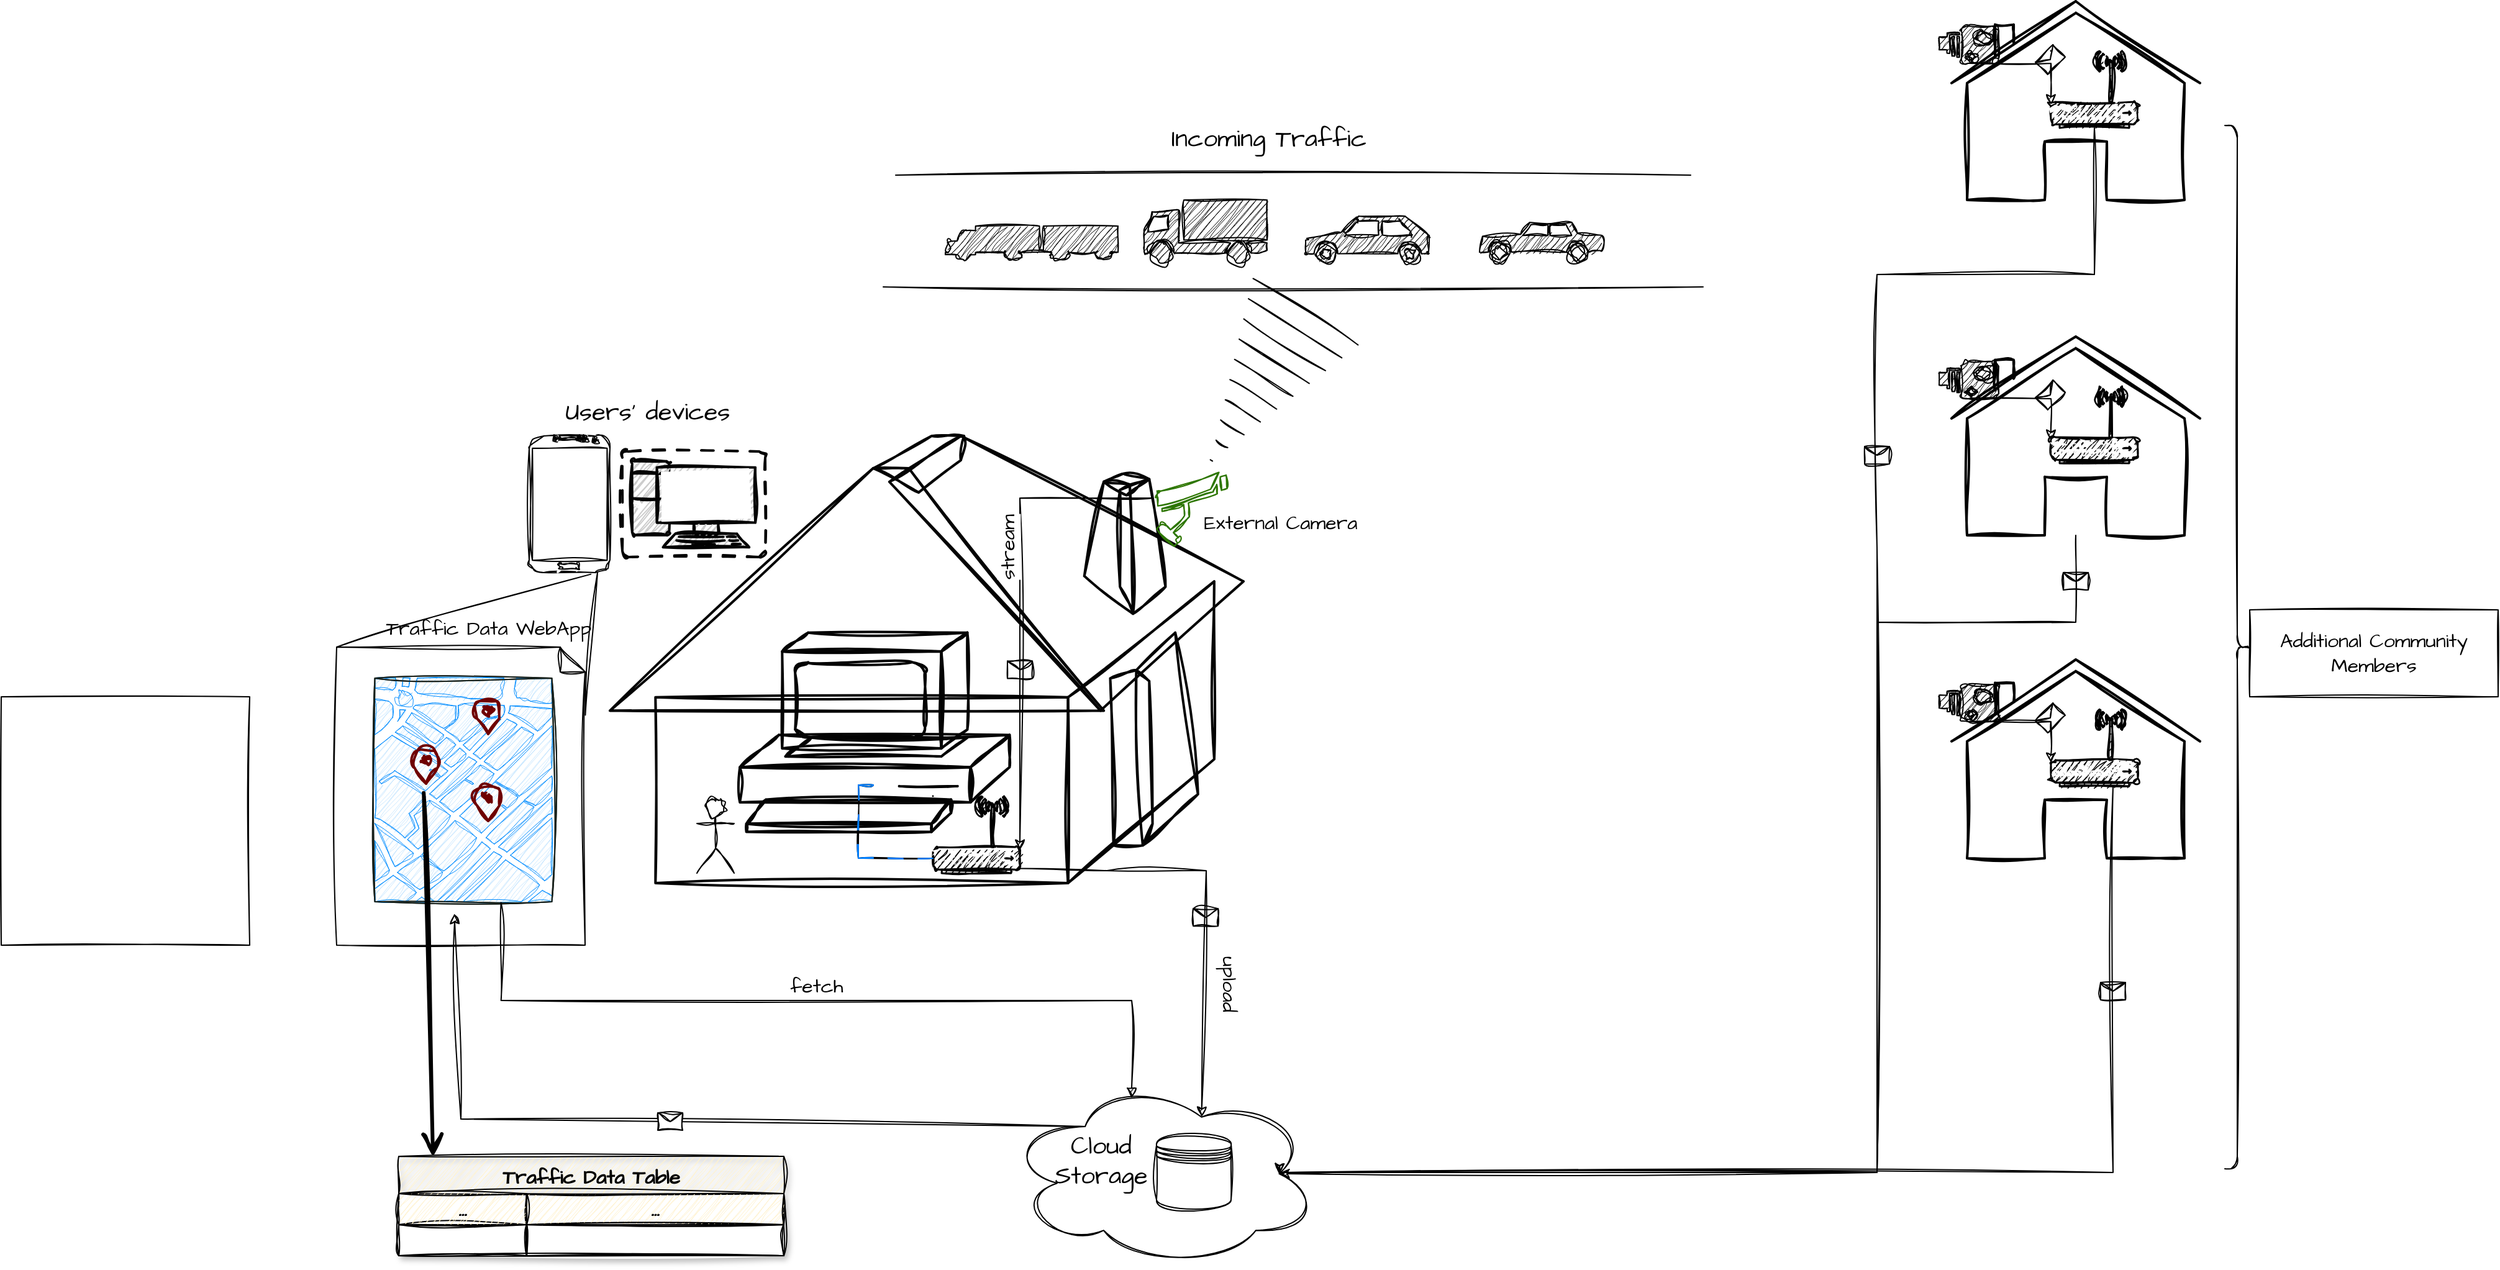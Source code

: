 <mxfile version="20.3.6" type="github">
  <diagram name="Page-1" id="8GGUxriFpIpzjGoA7ucQ">
    <mxGraphModel dx="1988" dy="638" grid="1" gridSize="10" guides="1" tooltips="1" connect="1" arrows="1" fold="1" page="1" pageScale="1" pageWidth="850" pageHeight="1100" math="0" shadow="0">
      <root>
        <mxCell id="0" />
        <mxCell id="1" parent="0" />
        <mxCell id="yWVErNZN91S-6EF0SYBx-26" value="" style="ellipse;shape=cloud;whiteSpace=wrap;html=1;sketch=1;hachureGap=4;jiggle=2;curveFitting=1;strokeColor=#000000;fontFamily=Architects Daughter;fontSource=https%3A%2F%2Ffonts.googleapis.com%2Fcss%3Ffamily%3DArchitects%2BDaughter;fontSize=20;fillColor=none;gradientColor=none;" parent="1" vertex="1">
          <mxGeometry x="540" y="898" width="250" height="152" as="geometry" />
        </mxCell>
        <mxCell id="yWVErNZN91S-6EF0SYBx-10" value="" style="shape=mxgraph.cisco.buildings.telecommuter_house_pc;html=1;pointerEvents=1;dashed=0;fillColor=none;strokeColor=#030303;strokeWidth=2;verticalLabelPosition=bottom;verticalAlign=top;align=center;outlineConnect=0;sketch=1;hachureGap=4;jiggle=2;curveFitting=1;fontFamily=Architects Daughter;fontSource=https%3A%2F%2Ffonts.googleapis.com%2Fcss%3Ffamily%3DArchitects%2BDaughter;fontSize=20;" parent="1" vertex="1">
          <mxGeometry x="220" y="380" width="510" height="360" as="geometry" />
        </mxCell>
        <mxCell id="yWVErNZN91S-6EF0SYBx-8" value="" style="fontColor=#ffffff;verticalAlign=top;verticalLabelPosition=bottom;labelPosition=center;align=center;html=1;outlineConnect=0;fillColor=none;strokeColor=#2D7600;gradientDirection=north;strokeWidth=2;shape=mxgraph.networks.security_camera;sketch=1;hachureGap=4;jiggle=2;curveFitting=1;fontFamily=Architects Daughter;fontSource=https%3A%2F%2Ffonts.googleapis.com%2Fcss%3Ffamily%3DArchitects%2BDaughter;fontSize=20;rotation=-45;" parent="1" vertex="1">
          <mxGeometry x="650" y="410" width="70" height="40" as="geometry" />
        </mxCell>
        <mxCell id="yWVErNZN91S-6EF0SYBx-19" value="" style="shape=umlActor;verticalLabelPosition=bottom;verticalAlign=top;html=1;outlineConnect=0;sketch=1;hachureGap=4;jiggle=2;curveFitting=1;strokeColor=#000000;fontFamily=Architects Daughter;fontSource=https%3A%2F%2Ffonts.googleapis.com%2Fcss%3Ffamily%3DArchitects%2BDaughter;fontSize=20;fillColor=none;" parent="1" vertex="1">
          <mxGeometry x="290" y="672" width="30" height="60" as="geometry" />
        </mxCell>
        <mxCell id="yWVErNZN91S-6EF0SYBx-25" value="" style="shape=datastore;whiteSpace=wrap;html=1;sketch=1;hachureGap=4;jiggle=2;curveFitting=1;strokeColor=#000000;fontFamily=Architects Daughter;fontSource=https%3A%2F%2Ffonts.googleapis.com%2Fcss%3Ffamily%3DArchitects%2BDaughter;fontSize=20;fillColor=none;gradientColor=none;" parent="1" vertex="1">
          <mxGeometry x="660" y="943" width="60" height="60" as="geometry" />
        </mxCell>
        <mxCell id="yWVErNZN91S-6EF0SYBx-31" value="" style="endArrow=classic;html=1;rounded=0;sketch=1;hachureGap=4;jiggle=2;curveFitting=1;fontFamily=Architects Daughter;fontSource=https%3A%2F%2Ffonts.googleapis.com%2Fcss%3Ffamily%3DArchitects%2BDaughter;fontSize=16;entryX=0.625;entryY=0.2;entryDx=0;entryDy=0;entryPerimeter=0;exitX=0.98;exitY=0.94;exitDx=0;exitDy=0;exitPerimeter=0;" parent="1" source="yWVErNZN91S-6EF0SYBx-77" target="yWVErNZN91S-6EF0SYBx-26" edge="1">
          <mxGeometry relative="1" as="geometry">
            <mxPoint x="780.201" y="760.0" as="sourcePoint" />
            <mxPoint x="530" y="788" as="targetPoint" />
            <Array as="points">
              <mxPoint x="620" y="730" />
              <mxPoint x="700" y="730" />
            </Array>
          </mxGeometry>
        </mxCell>
        <mxCell id="yWVErNZN91S-6EF0SYBx-32" value="" style="shape=message;html=1;outlineConnect=0;sketch=1;hachureGap=4;jiggle=2;curveFitting=1;strokeColor=#000000;fontFamily=Architects Daughter;fontSource=https%3A%2F%2Ffonts.googleapis.com%2Fcss%3Ffamily%3DArchitects%2BDaughter;fontSize=20;fillColor=none;gradientColor=none;" parent="yWVErNZN91S-6EF0SYBx-31" vertex="1">
          <mxGeometry width="20" height="14" relative="1" as="geometry">
            <mxPoint x="-10" y="7" as="offset" />
          </mxGeometry>
        </mxCell>
        <mxCell id="yWVErNZN91S-6EF0SYBx-139" value="upload" style="edgeLabel;html=1;align=center;verticalAlign=middle;resizable=0;points=[];fontSize=16;fontFamily=Architects Daughter;rotation=90;" parent="yWVErNZN91S-6EF0SYBx-31" vertex="1" connectable="0">
          <mxGeometry x="0.345" y="-2" relative="1" as="geometry">
            <mxPoint x="22" y="7" as="offset" />
          </mxGeometry>
        </mxCell>
        <mxCell id="yWVErNZN91S-6EF0SYBx-36" value="" style="shape=mxgraph.arrows2.wedgeArrowDashed2;html=1;bendable=0;startWidth=50;stepSize=15;rounded=0;sketch=1;hachureGap=4;jiggle=2;curveFitting=1;fontFamily=Architects Daughter;fontSource=https%3A%2F%2Ffonts.googleapis.com%2Fcss%3Ffamily%3DArchitects%2BDaughter;fontSize=16;" parent="1" target="yWVErNZN91S-6EF0SYBx-8" edge="1">
          <mxGeometry width="100" height="100" relative="1" as="geometry">
            <mxPoint x="780" y="280" as="sourcePoint" />
            <mxPoint x="580" y="410" as="targetPoint" />
          </mxGeometry>
        </mxCell>
        <mxCell id="yWVErNZN91S-6EF0SYBx-37" value="" style="verticalLabelPosition=bottom;verticalAlign=top;html=1;shadow=0;dashed=0;strokeWidth=1;shape=mxgraph.android.phone2;strokeColor=#030303;sketch=1;hachureGap=4;jiggle=2;curveFitting=1;fontFamily=Architects Daughter;fontSource=https%3A%2F%2Ffonts.googleapis.com%2Fcss%3Ffamily%3DArchitects%2BDaughter;fontSize=20;fillColor=none;gradientColor=none;" parent="1" vertex="1">
          <mxGeometry x="155" y="380" width="65" height="110" as="geometry" />
        </mxCell>
        <mxCell id="yWVErNZN91S-6EF0SYBx-43" value="" style="verticalLabelPosition=bottom;verticalAlign=top;html=1;shadow=0;dashed=0;strokeWidth=1;shape=mxgraph.ios.iBgMap;strokeColor=#18211b;strokeColor2=#008cff;fillColor2=#96D1FF;sketch=1;hachureGap=4;jiggle=2;curveFitting=1;fontFamily=Architects Daughter;fontSource=https%3A%2F%2Ffonts.googleapis.com%2Fcss%3Ffamily%3DArchitects%2BDaughter;fontSize=20;fillColor=default;gradientColor=none;" parent="1" vertex="1">
          <mxGeometry x="30.75" y="575" width="142.5" height="180" as="geometry" />
        </mxCell>
        <mxCell id="yWVErNZN91S-6EF0SYBx-44" value="" style="endArrow=classic;html=1;rounded=0;sketch=1;hachureGap=4;jiggle=2;curveFitting=1;fontFamily=Architects Daughter;fontSource=https%3A%2F%2Ffonts.googleapis.com%2Fcss%3Ffamily%3DArchitects%2BDaughter;fontSize=16;exitX=0.25;exitY=0.25;exitDx=0;exitDy=0;exitPerimeter=0;entryX=0.474;entryY=0.894;entryDx=0;entryDy=0;entryPerimeter=0;" parent="1" source="yWVErNZN91S-6EF0SYBx-26" target="yWVErNZN91S-6EF0SYBx-130" edge="1">
          <mxGeometry relative="1" as="geometry">
            <mxPoint x="250" y="808" as="sourcePoint" />
            <mxPoint x="180" y="880" as="targetPoint" />
            <Array as="points">
              <mxPoint x="100" y="930" />
            </Array>
          </mxGeometry>
        </mxCell>
        <mxCell id="yWVErNZN91S-6EF0SYBx-45" value="" style="shape=message;html=1;outlineConnect=0;sketch=1;hachureGap=4;jiggle=2;curveFitting=1;strokeColor=#030303;fontFamily=Architects Daughter;fontSource=https%3A%2F%2Ffonts.googleapis.com%2Fcss%3Ffamily%3DArchitects%2BDaughter;fontSize=20;fillColor=default;gradientColor=none;" parent="yWVErNZN91S-6EF0SYBx-44" vertex="1">
          <mxGeometry width="20" height="14" relative="1" as="geometry">
            <mxPoint x="-10" y="-7" as="offset" />
          </mxGeometry>
        </mxCell>
        <mxCell id="yWVErNZN91S-6EF0SYBx-48" value="" style="html=1;verticalLabelPosition=bottom;align=center;labelBackgroundColor=#ffffff;verticalAlign=top;strokeWidth=2;strokeColor=#6F0000;shadow=0;dashed=0;shape=mxgraph.ios7.icons.location;sketch=1;hachureGap=4;jiggle=2;curveFitting=1;fontFamily=Architects Daughter;fontSource=https%3A%2F%2Ffonts.googleapis.com%2Fcss%3Ffamily%3DArchitects%2BDaughter;fontSize=20;fillColor=none;fontColor=#ffffff;" parent="1" vertex="1">
          <mxGeometry x="110" y="590" width="24" height="30" as="geometry" />
        </mxCell>
        <mxCell id="yWVErNZN91S-6EF0SYBx-49" value="" style="html=1;verticalLabelPosition=bottom;align=center;labelBackgroundColor=#ffffff;verticalAlign=top;strokeWidth=2;strokeColor=#6F0000;shadow=0;dashed=0;shape=mxgraph.ios7.icons.location;sketch=1;hachureGap=4;jiggle=2;curveFitting=1;fontFamily=Architects Daughter;fontSource=https%3A%2F%2Ffonts.googleapis.com%2Fcss%3Ffamily%3DArchitects%2BDaughter;fontSize=20;fillColor=none;fontColor=#ffffff;" parent="1" vertex="1">
          <mxGeometry x="60" y="630" width="24" height="30" as="geometry" />
        </mxCell>
        <mxCell id="yWVErNZN91S-6EF0SYBx-50" value="" style="html=1;verticalLabelPosition=bottom;align=center;labelBackgroundColor=#ffffff;verticalAlign=top;strokeWidth=2;strokeColor=#6F0000;shadow=0;dashed=0;shape=mxgraph.ios7.icons.location;sketch=1;hachureGap=4;jiggle=2;curveFitting=1;fontFamily=Architects Daughter;fontSource=https%3A%2F%2Ffonts.googleapis.com%2Fcss%3Ffamily%3DArchitects%2BDaughter;fontSize=20;fillColor=none;fontColor=#ffffff;" parent="1" vertex="1">
          <mxGeometry x="110" y="660" width="24" height="30" as="geometry" />
        </mxCell>
        <mxCell id="yWVErNZN91S-6EF0SYBx-51" value="fetch" style="html=1;verticalAlign=bottom;endArrow=block;edgeStyle=elbowEdgeStyle;elbow=vertical;curved=0;rounded=0;sketch=1;hachureGap=4;jiggle=2;curveFitting=1;fontFamily=Architects Daughter;fontSource=https%3A%2F%2Ffonts.googleapis.com%2Fcss%3Ffamily%3DArchitects%2BDaughter;fontSize=16;entryX=0.4;entryY=0.1;entryDx=0;entryDy=0;entryPerimeter=0;exitX=0.713;exitY=1.004;exitDx=0;exitDy=0;exitPerimeter=0;" parent="1" source="yWVErNZN91S-6EF0SYBx-43" target="yWVErNZN91S-6EF0SYBx-26" edge="1">
          <mxGeometry width="80" relative="1" as="geometry">
            <mxPoint x="140" y="810" as="sourcePoint" />
            <mxPoint x="500" y="888" as="targetPoint" />
          </mxGeometry>
        </mxCell>
        <mxCell id="yWVErNZN91S-6EF0SYBx-52" value="" style="edgeStyle=none;html=1;endArrow=open;endSize=12;strokeWidth=3;verticalAlign=bottom;rounded=0;sketch=1;hachureGap=4;jiggle=2;curveFitting=1;fontFamily=Architects Daughter;fontSource=https%3A%2F%2Ffonts.googleapis.com%2Fcss%3Ffamily%3DArchitects%2BDaughter;fontSize=16;entryX=0.089;entryY=0.007;entryDx=0;entryDy=0;entryPerimeter=0;exitX=0.276;exitY=0.513;exitDx=0;exitDy=0;exitPerimeter=0;" parent="1" source="yWVErNZN91S-6EF0SYBx-43" target="yWVErNZN91S-6EF0SYBx-69" edge="1">
          <mxGeometry width="160" relative="1" as="geometry">
            <mxPoint x="80" y="634.58" as="sourcePoint" />
            <mxPoint x="-70" y="634.58" as="targetPoint" />
          </mxGeometry>
        </mxCell>
        <mxCell id="yWVErNZN91S-6EF0SYBx-69" value="Traffic Data Table" style="shape=table;startSize=30;container=1;collapsible=0;childLayout=tableLayout;fillColor=#fff2cc;strokeColor=#000000;fontStyle=1;shadow=1;swimlaneFillColor=#FFFFFF;fontColor=#000000;sketch=1;hachureGap=4;jiggle=2;curveFitting=1;fontFamily=Architects Daughter;fontSource=https%3A%2F%2Ffonts.googleapis.com%2Fcss%3Ffamily%3DArchitects%2BDaughter;fontSize=16;" parent="1" vertex="1">
          <mxGeometry x="50" y="960" width="310" height="80" as="geometry" />
        </mxCell>
        <mxCell id="yWVErNZN91S-6EF0SYBx-70" value="" style="shape=tableRow;horizontal=0;startSize=0;swimlaneHead=0;swimlaneBody=0;strokeColor=#000000;top=0;left=0;bottom=0;right=0;collapsible=0;dropTarget=0;fillColor=inherit;points=[[0,0.5],[1,0.5]];portConstraint=eastwest;fontSize=16;fontColor=#000000;sketch=1;hachureGap=4;jiggle=2;curveFitting=1;fontFamily=Architects Daughter;fontSource=https%3A%2F%2Ffonts.googleapis.com%2Fcss%3Ffamily%3DArchitects%2BDaughter;" parent="yWVErNZN91S-6EF0SYBx-69" vertex="1">
          <mxGeometry y="30" width="310" height="25" as="geometry" />
        </mxCell>
        <mxCell id="yWVErNZN91S-6EF0SYBx-71" value="..." style="html=1;whiteSpace=wrap;connectable=0;strokeColor=#000000;overflow=hidden;fillColor=none;pointerEvents=1;fontColor=#000000;fontStyle=1;sketch=1;hachureGap=4;jiggle=2;curveFitting=1;fontFamily=Architects Daughter;fontSource=https%3A%2F%2Ffonts.googleapis.com%2Fcss%3Ffamily%3DArchitects%2BDaughter;fontSize=16;" parent="yWVErNZN91S-6EF0SYBx-70" vertex="1">
          <mxGeometry width="103" height="25" as="geometry">
            <mxRectangle width="103" height="25" as="alternateBounds" />
          </mxGeometry>
        </mxCell>
        <mxCell id="yWVErNZN91S-6EF0SYBx-72" value="..." style="html=1;whiteSpace=wrap;connectable=0;strokeColor=#000000;overflow=hidden;fillColor=none;pointerEvents=1;fontColor=#000000;fontStyle=1;sketch=1;hachureGap=4;jiggle=2;curveFitting=1;fontFamily=Architects Daughter;fontSource=https%3A%2F%2Ffonts.googleapis.com%2Fcss%3Ffamily%3DArchitects%2BDaughter;fontSize=16;" parent="yWVErNZN91S-6EF0SYBx-70" vertex="1">
          <mxGeometry x="103" width="207" height="25" as="geometry">
            <mxRectangle width="207" height="25" as="alternateBounds" />
          </mxGeometry>
        </mxCell>
        <mxCell id="yWVErNZN91S-6EF0SYBx-73" value="" style="shape=tableRow;horizontal=0;startSize=0;swimlaneHead=0;swimlaneBody=0;strokeColor=#000000;top=0;left=0;bottom=0;right=0;collapsible=0;dropTarget=0;fillColor=none;points=[[0,0.5],[1,0.5]];portConstraint=eastwest;fontSize=16;fontColor=#000000;sketch=1;hachureGap=4;jiggle=2;curveFitting=1;fontFamily=Architects Daughter;fontSource=https%3A%2F%2Ffonts.googleapis.com%2Fcss%3Ffamily%3DArchitects%2BDaughter;" parent="yWVErNZN91S-6EF0SYBx-69" vertex="1">
          <mxGeometry y="55" width="310" height="25" as="geometry" />
        </mxCell>
        <mxCell id="yWVErNZN91S-6EF0SYBx-74" value="" style="html=1;whiteSpace=wrap;connectable=0;strokeColor=#000000;overflow=hidden;fillColor=none;pointerEvents=1;fontColor=#000000;fontStyle=1;sketch=1;hachureGap=4;jiggle=2;curveFitting=1;fontFamily=Architects Daughter;fontSource=https%3A%2F%2Ffonts.googleapis.com%2Fcss%3Ffamily%3DArchitects%2BDaughter;fontSize=16;" parent="yWVErNZN91S-6EF0SYBx-73" vertex="1">
          <mxGeometry width="103" height="25" as="geometry">
            <mxRectangle width="103" height="25" as="alternateBounds" />
          </mxGeometry>
        </mxCell>
        <mxCell id="yWVErNZN91S-6EF0SYBx-75" value="" style="html=1;whiteSpace=wrap;connectable=0;strokeColor=#000000;overflow=hidden;fillColor=none;pointerEvents=1;fontColor=#000000;fontStyle=1;sketch=1;hachureGap=4;jiggle=2;curveFitting=1;fontFamily=Architects Daughter;fontSource=https%3A%2F%2Ffonts.googleapis.com%2Fcss%3Ffamily%3DArchitects%2BDaughter;fontSize=16;" parent="yWVErNZN91S-6EF0SYBx-73" vertex="1">
          <mxGeometry x="103" width="207" height="25" as="geometry">
            <mxRectangle width="207" height="25" as="alternateBounds" />
          </mxGeometry>
        </mxCell>
        <mxCell id="yWVErNZN91S-6EF0SYBx-77" value="" style="fontColor=#0066CC;verticalAlign=top;verticalLabelPosition=bottom;labelPosition=center;align=center;html=1;outlineConnect=0;fillColor=#000000;strokeColor=#000000;gradientColor=none;gradientDirection=north;strokeWidth=2;shape=mxgraph.networks.wireless_hub;sketch=1;hachureGap=4;jiggle=2;curveFitting=1;fontFamily=Architects Daughter;fontSource=https%3A%2F%2Ffonts.googleapis.com%2Fcss%3Ffamily%3DArchitects%2BDaughter;fontSize=16;" parent="1" vertex="1">
          <mxGeometry x="480" y="670" width="70" height="62" as="geometry" />
        </mxCell>
        <mxCell id="yWVErNZN91S-6EF0SYBx-85" value="" style="endArrow=none;html=1;rounded=0;sketch=1;hachureGap=4;jiggle=2;curveFitting=1;fontFamily=Architects Daughter;fontSource=https%3A%2F%2Ffonts.googleapis.com%2Fcss%3Ffamily%3DArchitects%2BDaughter;fontSize=16;" parent="1" edge="1">
          <mxGeometry width="50" height="50" relative="1" as="geometry">
            <mxPoint x="450" y="170" as="sourcePoint" />
            <mxPoint x="1090" y="170" as="targetPoint" />
          </mxGeometry>
        </mxCell>
        <mxCell id="yWVErNZN91S-6EF0SYBx-86" value="" style="endArrow=none;html=1;rounded=0;sketch=1;hachureGap=4;jiggle=2;curveFitting=1;fontFamily=Architects Daughter;fontSource=https%3A%2F%2Ffonts.googleapis.com%2Fcss%3Ffamily%3DArchitects%2BDaughter;fontSize=16;" parent="1" edge="1">
          <mxGeometry width="50" height="50" relative="1" as="geometry">
            <mxPoint x="440" y="260" as="sourcePoint" />
            <mxPoint x="1100" y="260" as="targetPoint" />
          </mxGeometry>
        </mxCell>
        <mxCell id="yWVErNZN91S-6EF0SYBx-110" value="" style="endArrow=classic;html=1;rounded=0;sketch=1;hachureGap=4;jiggle=2;curveFitting=1;fontFamily=Architects Daughter;fontSource=https%3A%2F%2Ffonts.googleapis.com%2Fcss%3Ffamily%3DArchitects%2BDaughter;fontSize=16;entryX=1;entryY=0.7;entryDx=0;entryDy=0;entryPerimeter=0;" parent="1" source="yWVErNZN91S-6EF0SYBx-8" target="yWVErNZN91S-6EF0SYBx-77" edge="1">
          <mxGeometry relative="1" as="geometry">
            <mxPoint x="470" y="530" as="sourcePoint" />
            <mxPoint x="570" y="530" as="targetPoint" />
            <Array as="points">
              <mxPoint x="550" y="430" />
            </Array>
          </mxGeometry>
        </mxCell>
        <mxCell id="yWVErNZN91S-6EF0SYBx-111" value="" style="shape=message;html=1;outlineConnect=0;sketch=1;hachureGap=4;jiggle=2;curveFitting=1;strokeColor=#000000;fontFamily=Architects Daughter;fontSource=https%3A%2F%2Ffonts.googleapis.com%2Fcss%3Ffamily%3DArchitects%2BDaughter;fontSize=16;fillColor=none;gradientColor=none;" parent="yWVErNZN91S-6EF0SYBx-110" vertex="1">
          <mxGeometry width="20" height="14" relative="1" as="geometry">
            <mxPoint x="-10" y="43" as="offset" />
          </mxGeometry>
        </mxCell>
        <mxCell id="yWVErNZN91S-6EF0SYBx-136" value="stream" style="edgeLabel;html=1;align=center;verticalAlign=middle;resizable=0;points=[];fontSize=16;fontFamily=Architects Daughter;rotation=-90;" parent="yWVErNZN91S-6EF0SYBx-110" vertex="1" connectable="0">
          <mxGeometry x="-0.294" y="4" relative="1" as="geometry">
            <mxPoint x="-14" y="9" as="offset" />
          </mxGeometry>
        </mxCell>
        <mxCell id="yWVErNZN91S-6EF0SYBx-112" value="" style="shape=mxgraph.signs.transportation.car_2;html=1;pointerEvents=1;fillColor=#000000;strokeColor=default;verticalLabelPosition=bottom;verticalAlign=top;align=center;sketch=1;hachureGap=4;jiggle=2;curveFitting=1;fontFamily=Architects Daughter;fontSource=https%3A%2F%2Ffonts.googleapis.com%2Fcss%3Ffamily%3DArchitects%2BDaughter;fontSize=16;rotation=0;" parent="1" vertex="1">
          <mxGeometry x="920" y="208" width="100" height="33" as="geometry" />
        </mxCell>
        <mxCell id="yWVErNZN91S-6EF0SYBx-114" value="" style="shape=mxgraph.signs.transportation.car_3;html=1;pointerEvents=1;fillColor=#000000;strokeColor=default;verticalLabelPosition=bottom;verticalAlign=top;align=center;sketch=1;hachureGap=4;jiggle=2;curveFitting=1;fontFamily=Architects Daughter;fontSource=https%3A%2F%2Ffonts.googleapis.com%2Fcss%3Ffamily%3DArchitects%2BDaughter;fontSize=16;gradientColor=none;rotation=0;" parent="1" vertex="1">
          <mxGeometry x="780" y="203" width="99" height="38" as="geometry" />
        </mxCell>
        <mxCell id="yWVErNZN91S-6EF0SYBx-116" value="" style="shape=mxgraph.signs.transportation.truck_1;html=1;pointerEvents=1;fillColor=#000000;strokeColor=default;verticalLabelPosition=bottom;verticalAlign=top;align=center;sketch=1;hachureGap=4;jiggle=2;curveFitting=1;fontFamily=Architects Daughter;fontSource=https%3A%2F%2Ffonts.googleapis.com%2Fcss%3Ffamily%3DArchitects%2BDaughter;fontSize=16;rotation=0;" parent="1" vertex="1">
          <mxGeometry x="650" y="190" width="99" height="51" as="geometry" />
        </mxCell>
        <mxCell id="yWVErNZN91S-6EF0SYBx-117" value="" style="shape=mxgraph.signs.transportation.truck_5;html=1;pointerEvents=1;fillColor=#000000;strokeColor=default;verticalLabelPosition=bottom;verticalAlign=top;align=center;sketch=1;hachureGap=4;jiggle=2;curveFitting=1;fontFamily=Architects Daughter;fontSource=https%3A%2F%2Ffonts.googleapis.com%2Fcss%3Ffamily%3DArchitects%2BDaughter;fontSize=16;rotation=0;" parent="1" vertex="1">
          <mxGeometry x="490" y="211" width="139" height="27" as="geometry" />
        </mxCell>
        <mxCell id="yWVErNZN91S-6EF0SYBx-123" value="" style="shape=image;html=1;verticalAlign=top;verticalLabelPosition=bottom;labelBackgroundColor=#ffffff;imageAspect=0;aspect=fixed;image=https://cdn1.iconfinder.com/data/icons/bootstrap-vol-3/16/outlet-128.png;sketch=1;hachureGap=4;jiggle=2;curveFitting=1;strokeColor=#030303;fontFamily=Architects Daughter;fontSource=https%3A%2F%2Ffonts.googleapis.com%2Fcss%3Ffamily%3DArchitects%2BDaughter;fontSize=16;fillColor=#FFFFFF;gradientColor=none;rotation=0;" parent="1" vertex="1">
          <mxGeometry x="432" y="652" width="18" height="18" as="geometry" />
        </mxCell>
        <mxCell id="yWVErNZN91S-6EF0SYBx-124" value="" style="shape=wire;edgeStyle=orthogonalEdgeStyle;orthogonalLoop=1;jettySize=auto;html=1;sourcePerimeterSpacing=0;targetPerimeterSpacing=0;endArrow=none;curved=0;rounded=0;strokeColor=#000000;dashed=1;fillColor=#007FFF;dashPattern=12 12;fixDash=1;startSize=6;endSize=6;sketch=1;hachureGap=4;jiggle=2;curveFitting=1;fontFamily=Architects Daughter;fontSource=https%3A%2F%2Ffonts.googleapis.com%2Fcss%3Ffamily%3DArchitects%2BDaughter;fontSize=16;exitX=0;exitY=0.5;exitDx=0;exitDy=0;" parent="1" source="yWVErNZN91S-6EF0SYBx-123" target="yWVErNZN91S-6EF0SYBx-77" edge="1">
          <mxGeometry width="100" relative="1" as="geometry">
            <mxPoint x="370" y="730" as="sourcePoint" />
            <mxPoint x="470" y="730" as="targetPoint" />
            <Array as="points">
              <mxPoint x="420" y="661" />
              <mxPoint x="420" y="720" />
            </Array>
          </mxGeometry>
        </mxCell>
        <mxCell id="yWVErNZN91S-6EF0SYBx-127" value="" style="fontColor=#0066CC;verticalAlign=top;verticalLabelPosition=bottom;labelPosition=center;align=center;html=1;outlineConnect=0;fillColor=#CCCCCC;strokeColor=#030303;gradientColor=none;gradientDirection=north;strokeWidth=2;shape=mxgraph.networks.virtual_pc;sketch=1;hachureGap=4;jiggle=2;curveFitting=1;fontFamily=Architects Daughter;fontSource=https%3A%2F%2Ffonts.googleapis.com%2Fcss%3Ffamily%3DArchitects%2BDaughter;fontSize=16;" parent="1" vertex="1">
          <mxGeometry x="230" y="392.5" width="115" height="85" as="geometry" />
        </mxCell>
        <mxCell id="yWVErNZN91S-6EF0SYBx-130" value="" style="shape=note;size=20;whiteSpace=wrap;html=1;sketch=1;hachureGap=4;jiggle=2;curveFitting=1;strokeColor=#030303;fontFamily=Architects Daughter;fontSource=https%3A%2F%2Ffonts.googleapis.com%2Fcss%3Ffamily%3DArchitects%2BDaughter;fontSize=16;fillColor=none;gradientColor=none;align=left;" parent="1" vertex="1">
          <mxGeometry y="550" width="200" height="240" as="geometry" />
        </mxCell>
        <mxCell id="yWVErNZN91S-6EF0SYBx-132" value="" style="endArrow=none;html=1;rounded=0;sketch=1;hachureGap=4;jiggle=2;curveFitting=1;strokeColor=#000000;fontFamily=Architects Daughter;fontSource=https%3A%2F%2Ffonts.googleapis.com%2Fcss%3Ffamily%3DArchitects%2BDaughter;fontSize=16;fillColor=#007FFF;exitX=0;exitY=0;exitDx=0;exitDy=0;exitPerimeter=0;entryX=0.763;entryY=1.012;entryDx=0;entryDy=0;entryPerimeter=0;" parent="1" source="yWVErNZN91S-6EF0SYBx-130" target="yWVErNZN91S-6EF0SYBx-37" edge="1">
          <mxGeometry width="50" height="50" relative="1" as="geometry">
            <mxPoint x="70" y="540" as="sourcePoint" />
            <mxPoint x="120" y="490" as="targetPoint" />
          </mxGeometry>
        </mxCell>
        <mxCell id="yWVErNZN91S-6EF0SYBx-133" value="" style="endArrow=none;html=1;rounded=0;sketch=1;hachureGap=4;jiggle=2;curveFitting=1;strokeColor=#000000;fontFamily=Architects Daughter;fontSource=https%3A%2F%2Ffonts.googleapis.com%2Fcss%3Ffamily%3DArchitects%2BDaughter;fontSize=16;fillColor=#007FFF;exitX=1.001;exitY=0.228;exitDx=0;exitDy=0;exitPerimeter=0;" parent="1" source="yWVErNZN91S-6EF0SYBx-130" edge="1">
          <mxGeometry width="50" height="50" relative="1" as="geometry">
            <mxPoint x="40" y="510" as="sourcePoint" />
            <mxPoint x="210" y="490" as="targetPoint" />
          </mxGeometry>
        </mxCell>
        <mxCell id="yWVErNZN91S-6EF0SYBx-134" value="External Camera" style="text;html=1;strokeColor=none;fillColor=none;align=center;verticalAlign=middle;whiteSpace=wrap;rounded=0;fontSize=16;fontFamily=Architects Daughter;" parent="1" vertex="1">
          <mxGeometry x="690" y="440" width="140" height="20" as="geometry" />
        </mxCell>
        <mxCell id="yWVErNZN91S-6EF0SYBx-140" value="Users&#39; devices" style="text;html=1;align=center;verticalAlign=middle;resizable=0;points=[];autosize=1;strokeColor=none;fillColor=none;fontSize=20;fontFamily=Architects Daughter;" parent="1" vertex="1">
          <mxGeometry x="170" y="340" width="160" height="40" as="geometry" />
        </mxCell>
        <mxCell id="yWVErNZN91S-6EF0SYBx-141" value="Incoming Traffic" style="text;html=1;align=center;verticalAlign=middle;resizable=0;points=[];autosize=1;strokeColor=none;fillColor=none;fontSize=20;fontFamily=Architects Daughter;" parent="1" vertex="1">
          <mxGeometry x="660" y="120" width="180" height="40" as="geometry" />
        </mxCell>
        <mxCell id="yWVErNZN91S-6EF0SYBx-142" value="" style="html=1;verticalLabelPosition=bottom;align=center;labelBackgroundColor=#ffffff;verticalAlign=top;strokeWidth=2;strokeColor=#000000;shadow=0;dashed=0;shape=mxgraph.ios7.icons.home;sketch=1;hachureGap=4;jiggle=2;curveFitting=1;fontFamily=Architects Daughter;fontSource=https%3A%2F%2Ffonts.googleapis.com%2Fcss%3Ffamily%3DArchitects%2BDaughter;fontSize=16;fillColor=none;gradientColor=none;" parent="1" vertex="1">
          <mxGeometry x="1300" y="30" width="200" height="160" as="geometry" />
        </mxCell>
        <mxCell id="yWVErNZN91S-6EF0SYBx-143" value="" style="shape=mxgraph.signs.tech.camera_1;html=1;pointerEvents=1;fillColor=#000000;strokeColor=default;verticalLabelPosition=bottom;verticalAlign=top;align=center;sketch=1;hachureGap=4;jiggle=2;curveFitting=1;fontFamily=Architects Daughter;fontSource=https%3A%2F%2Ffonts.googleapis.com%2Fcss%3Ffamily%3DArchitects%2BDaughter;fontSize=16;rotation=-180;" parent="1" vertex="1">
          <mxGeometry x="1290" y="50" width="48" height="30" as="geometry" />
        </mxCell>
        <mxCell id="yWVErNZN91S-6EF0SYBx-145" value="" style="fontColor=#0066CC;verticalAlign=top;verticalLabelPosition=bottom;labelPosition=center;align=center;html=1;outlineConnect=0;fillColor=#000000;strokeColor=#000000;gradientColor=none;gradientDirection=north;strokeWidth=2;shape=mxgraph.networks.wireless_hub;sketch=1;hachureGap=4;jiggle=2;curveFitting=1;fontFamily=Architects Daughter;fontSource=https%3A%2F%2Ffonts.googleapis.com%2Fcss%3Ffamily%3DArchitects%2BDaughter;fontSize=16;" parent="1" vertex="1">
          <mxGeometry x="1380" y="70" width="70" height="62" as="geometry" />
        </mxCell>
        <mxCell id="yWVErNZN91S-6EF0SYBx-149" value="" style="endArrow=classic;html=1;rounded=0;sketch=1;hachureGap=4;jiggle=2;curveFitting=1;fontFamily=Architects Daughter;fontSource=https%3A%2F%2Ffonts.googleapis.com%2Fcss%3Ffamily%3DArchitects%2BDaughter;fontSize=16;entryX=0;entryY=0.7;entryDx=0;entryDy=0;entryPerimeter=0;exitX=0.5;exitY=0;exitDx=0;exitDy=0;exitPerimeter=0;" parent="1" source="yWVErNZN91S-6EF0SYBx-143" target="yWVErNZN91S-6EF0SYBx-145" edge="1">
          <mxGeometry relative="1" as="geometry">
            <mxPoint x="1380" y="244.5" as="sourcePoint" />
            <mxPoint x="1273" y="527.5" as="targetPoint" />
            <Array as="points">
              <mxPoint x="1380" y="80" />
            </Array>
          </mxGeometry>
        </mxCell>
        <mxCell id="yWVErNZN91S-6EF0SYBx-150" value="" style="shape=message;html=1;outlineConnect=0;sketch=1;hachureGap=4;jiggle=2;curveFitting=1;strokeColor=#000000;fontFamily=Architects Daughter;fontSource=https%3A%2F%2Ffonts.googleapis.com%2Fcss%3Ffamily%3DArchitects%2BDaughter;fontSize=16;fillColor=none;gradientColor=none;rotation=-45;" parent="yWVErNZN91S-6EF0SYBx-149" vertex="1">
          <mxGeometry width="20" height="14" relative="1" as="geometry">
            <mxPoint x="6" y="-10" as="offset" />
          </mxGeometry>
        </mxCell>
        <mxCell id="yWVErNZN91S-6EF0SYBx-153" value="" style="endArrow=classic;html=1;rounded=0;sketch=1;hachureGap=4;jiggle=2;curveFitting=1;fontFamily=Architects Daughter;fontSource=https%3A%2F%2Ffonts.googleapis.com%2Fcss%3Ffamily%3DArchitects%2BDaughter;fontSize=16;exitX=0.5;exitY=1;exitDx=0;exitDy=0;exitPerimeter=0;entryX=0.875;entryY=0.5;entryDx=0;entryDy=0;entryPerimeter=0;" parent="1" source="yWVErNZN91S-6EF0SYBx-145" target="yWVErNZN91S-6EF0SYBx-26" edge="1">
          <mxGeometry relative="1" as="geometry">
            <mxPoint x="850" y="650" as="sourcePoint" />
            <mxPoint x="810" y="800" as="targetPoint" />
            <Array as="points">
              <mxPoint x="1415" y="250" />
              <mxPoint x="1240" y="250" />
              <mxPoint x="1240" y="470" />
              <mxPoint x="1240" y="973" />
            </Array>
          </mxGeometry>
        </mxCell>
        <mxCell id="yWVErNZN91S-6EF0SYBx-154" value="" style="shape=message;html=1;outlineConnect=0;sketch=1;hachureGap=4;jiggle=2;curveFitting=1;strokeColor=#000000;fontFamily=Architects Daughter;fontSource=https%3A%2F%2Ffonts.googleapis.com%2Fcss%3Ffamily%3DArchitects%2BDaughter;fontSize=20;fillColor=none;gradientColor=none;" parent="yWVErNZN91S-6EF0SYBx-153" vertex="1">
          <mxGeometry width="20" height="14" relative="1" as="geometry">
            <mxPoint x="-10" y="-317" as="offset" />
          </mxGeometry>
        </mxCell>
        <mxCell id="yWVErNZN91S-6EF0SYBx-188" style="edgeStyle=orthogonalEdgeStyle;rounded=0;sketch=1;hachureGap=4;jiggle=2;curveFitting=1;orthogonalLoop=1;jettySize=auto;html=1;entryX=0.875;entryY=0.5;entryDx=0;entryDy=0;entryPerimeter=0;strokeColor=#000000;fontFamily=Architects Daughter;fontSource=https%3A%2F%2Ffonts.googleapis.com%2Fcss%3Ffamily%3DArchitects%2BDaughter;fontSize=16;fillColor=#007FFF;" parent="1" source="yWVErNZN91S-6EF0SYBx-176" target="yWVErNZN91S-6EF0SYBx-26" edge="1">
          <mxGeometry relative="1" as="geometry">
            <Array as="points">
              <mxPoint x="1400" y="530" />
              <mxPoint x="1240" y="530" />
              <mxPoint x="1240" y="973" />
            </Array>
          </mxGeometry>
        </mxCell>
        <mxCell id="yWVErNZN91S-6EF0SYBx-176" value="" style="html=1;verticalLabelPosition=bottom;align=center;labelBackgroundColor=#ffffff;verticalAlign=top;strokeWidth=2;strokeColor=#000000;shadow=0;dashed=0;shape=mxgraph.ios7.icons.home;sketch=1;hachureGap=4;jiggle=2;curveFitting=1;fontFamily=Architects Daughter;fontSource=https%3A%2F%2Ffonts.googleapis.com%2Fcss%3Ffamily%3DArchitects%2BDaughter;fontSize=16;fillColor=none;gradientColor=none;" parent="1" vertex="1">
          <mxGeometry x="1300" y="300" width="200" height="160" as="geometry" />
        </mxCell>
        <mxCell id="yWVErNZN91S-6EF0SYBx-177" value="" style="shape=mxgraph.signs.tech.camera_1;html=1;pointerEvents=1;fillColor=#000000;strokeColor=default;verticalLabelPosition=bottom;verticalAlign=top;align=center;sketch=1;hachureGap=4;jiggle=2;curveFitting=1;fontFamily=Architects Daughter;fontSource=https%3A%2F%2Ffonts.googleapis.com%2Fcss%3Ffamily%3DArchitects%2BDaughter;fontSize=16;rotation=-180;" parent="1" vertex="1">
          <mxGeometry x="1290" y="320" width="48" height="30" as="geometry" />
        </mxCell>
        <mxCell id="yWVErNZN91S-6EF0SYBx-178" value="" style="fontColor=#0066CC;verticalAlign=top;verticalLabelPosition=bottom;labelPosition=center;align=center;html=1;outlineConnect=0;fillColor=#000000;strokeColor=#000000;gradientColor=none;gradientDirection=north;strokeWidth=2;shape=mxgraph.networks.wireless_hub;sketch=1;hachureGap=4;jiggle=2;curveFitting=1;fontFamily=Architects Daughter;fontSource=https%3A%2F%2Ffonts.googleapis.com%2Fcss%3Ffamily%3DArchitects%2BDaughter;fontSize=16;" parent="1" vertex="1">
          <mxGeometry x="1380" y="340" width="70" height="62" as="geometry" />
        </mxCell>
        <mxCell id="yWVErNZN91S-6EF0SYBx-179" value="" style="endArrow=classic;html=1;rounded=0;sketch=1;hachureGap=4;jiggle=2;curveFitting=1;fontFamily=Architects Daughter;fontSource=https%3A%2F%2Ffonts.googleapis.com%2Fcss%3Ffamily%3DArchitects%2BDaughter;fontSize=16;entryX=0;entryY=0.7;entryDx=0;entryDy=0;entryPerimeter=0;exitX=0.5;exitY=0;exitDx=0;exitDy=0;exitPerimeter=0;" parent="1" source="yWVErNZN91S-6EF0SYBx-177" target="yWVErNZN91S-6EF0SYBx-178" edge="1">
          <mxGeometry relative="1" as="geometry">
            <mxPoint x="1380" y="514.5" as="sourcePoint" />
            <mxPoint x="1273" y="797.5" as="targetPoint" />
            <Array as="points">
              <mxPoint x="1380" y="350" />
            </Array>
          </mxGeometry>
        </mxCell>
        <mxCell id="yWVErNZN91S-6EF0SYBx-180" value="" style="shape=message;html=1;outlineConnect=0;sketch=1;hachureGap=4;jiggle=2;curveFitting=1;strokeColor=#000000;fontFamily=Architects Daughter;fontSource=https%3A%2F%2Ffonts.googleapis.com%2Fcss%3Ffamily%3DArchitects%2BDaughter;fontSize=16;fillColor=none;gradientColor=none;rotation=-45;" parent="yWVErNZN91S-6EF0SYBx-179" vertex="1">
          <mxGeometry width="20" height="14" relative="1" as="geometry">
            <mxPoint x="6" y="-10" as="offset" />
          </mxGeometry>
        </mxCell>
        <mxCell id="yWVErNZN91S-6EF0SYBx-181" value="" style="html=1;verticalLabelPosition=bottom;align=center;labelBackgroundColor=#ffffff;verticalAlign=top;strokeWidth=2;strokeColor=#000000;shadow=0;dashed=0;shape=mxgraph.ios7.icons.home;sketch=1;hachureGap=4;jiggle=2;curveFitting=1;fontFamily=Architects Daughter;fontSource=https%3A%2F%2Ffonts.googleapis.com%2Fcss%3Ffamily%3DArchitects%2BDaughter;fontSize=16;fillColor=none;gradientColor=none;" parent="1" vertex="1">
          <mxGeometry x="1300" y="560" width="200" height="160" as="geometry" />
        </mxCell>
        <mxCell id="yWVErNZN91S-6EF0SYBx-182" value="" style="shape=mxgraph.signs.tech.camera_1;html=1;pointerEvents=1;fillColor=#000000;strokeColor=default;verticalLabelPosition=bottom;verticalAlign=top;align=center;sketch=1;hachureGap=4;jiggle=2;curveFitting=1;fontFamily=Architects Daughter;fontSource=https%3A%2F%2Ffonts.googleapis.com%2Fcss%3Ffamily%3DArchitects%2BDaughter;fontSize=16;rotation=-180;" parent="1" vertex="1">
          <mxGeometry x="1290" y="580" width="48" height="30" as="geometry" />
        </mxCell>
        <mxCell id="yWVErNZN91S-6EF0SYBx-183" value="" style="fontColor=#0066CC;verticalAlign=top;verticalLabelPosition=bottom;labelPosition=center;align=center;html=1;outlineConnect=0;fillColor=#000000;strokeColor=#000000;gradientColor=none;gradientDirection=north;strokeWidth=2;shape=mxgraph.networks.wireless_hub;sketch=1;hachureGap=4;jiggle=2;curveFitting=1;fontFamily=Architects Daughter;fontSource=https%3A%2F%2Ffonts.googleapis.com%2Fcss%3Ffamily%3DArchitects%2BDaughter;fontSize=16;" parent="1" vertex="1">
          <mxGeometry x="1380" y="600" width="70" height="62" as="geometry" />
        </mxCell>
        <mxCell id="yWVErNZN91S-6EF0SYBx-184" value="" style="endArrow=classic;html=1;rounded=0;sketch=1;hachureGap=4;jiggle=2;curveFitting=1;fontFamily=Architects Daughter;fontSource=https%3A%2F%2Ffonts.googleapis.com%2Fcss%3Ffamily%3DArchitects%2BDaughter;fontSize=16;entryX=0;entryY=0.7;entryDx=0;entryDy=0;entryPerimeter=0;exitX=0.5;exitY=0;exitDx=0;exitDy=0;exitPerimeter=0;" parent="1" source="yWVErNZN91S-6EF0SYBx-182" target="yWVErNZN91S-6EF0SYBx-183" edge="1">
          <mxGeometry relative="1" as="geometry">
            <mxPoint x="1380" y="774.5" as="sourcePoint" />
            <mxPoint x="1273" y="1057.5" as="targetPoint" />
            <Array as="points">
              <mxPoint x="1380" y="610" />
            </Array>
          </mxGeometry>
        </mxCell>
        <mxCell id="yWVErNZN91S-6EF0SYBx-185" value="" style="shape=message;html=1;outlineConnect=0;sketch=1;hachureGap=4;jiggle=2;curveFitting=1;strokeColor=#000000;fontFamily=Architects Daughter;fontSource=https%3A%2F%2Ffonts.googleapis.com%2Fcss%3Ffamily%3DArchitects%2BDaughter;fontSize=16;fillColor=none;gradientColor=none;rotation=-45;" parent="yWVErNZN91S-6EF0SYBx-184" vertex="1">
          <mxGeometry width="20" height="14" relative="1" as="geometry">
            <mxPoint x="6" y="-10" as="offset" />
          </mxGeometry>
        </mxCell>
        <mxCell id="yWVErNZN91S-6EF0SYBx-189" value="" style="shape=message;html=1;outlineConnect=0;sketch=1;hachureGap=4;jiggle=2;curveFitting=1;strokeColor=#000000;fontFamily=Architects Daughter;fontSource=https%3A%2F%2Ffonts.googleapis.com%2Fcss%3Ffamily%3DArchitects%2BDaughter;fontSize=20;fillColor=none;gradientColor=none;" parent="1" vertex="1">
          <mxGeometry x="1390" y="490.001" width="20" height="14" as="geometry" />
        </mxCell>
        <mxCell id="yWVErNZN91S-6EF0SYBx-192" style="edgeStyle=orthogonalEdgeStyle;rounded=0;sketch=1;hachureGap=4;jiggle=2;curveFitting=1;orthogonalLoop=1;jettySize=auto;html=1;entryX=0.875;entryY=0.5;entryDx=0;entryDy=0;entryPerimeter=0;strokeColor=#000000;fontFamily=Architects Daughter;fontSource=https%3A%2F%2Ffonts.googleapis.com%2Fcss%3Ffamily%3DArchitects%2BDaughter;fontSize=16;fillColor=#007FFF;" parent="1" source="yWVErNZN91S-6EF0SYBx-183" target="yWVErNZN91S-6EF0SYBx-26" edge="1">
          <mxGeometry relative="1" as="geometry">
            <mxPoint x="1430" y="770" as="sourcePoint" />
            <mxPoint x="790" y="1283" as="targetPoint" />
            <Array as="points">
              <mxPoint x="1430" y="973" />
            </Array>
          </mxGeometry>
        </mxCell>
        <mxCell id="yWVErNZN91S-6EF0SYBx-193" value="" style="shape=message;html=1;outlineConnect=0;sketch=1;hachureGap=4;jiggle=2;curveFitting=1;strokeColor=#000000;fontFamily=Architects Daughter;fontSource=https%3A%2F%2Ffonts.googleapis.com%2Fcss%3Ffamily%3DArchitects%2BDaughter;fontSize=20;fillColor=none;gradientColor=none;" parent="1" vertex="1">
          <mxGeometry x="1420" y="820.001" width="20" height="14" as="geometry" />
        </mxCell>
        <mxCell id="yWVErNZN91S-6EF0SYBx-194" value="Cloud&lt;br&gt;Storage" style="text;html=1;align=center;verticalAlign=middle;resizable=0;points=[];autosize=1;strokeColor=none;fillColor=none;fontSize=20;fontFamily=Architects Daughter;" parent="1" vertex="1">
          <mxGeometry x="565" y="933" width="100" height="60" as="geometry" />
        </mxCell>
        <mxCell id="6Lv1y3OCeT_dJhG8CFiY-1" value="&lt;font style=&quot;font-size: 16px;&quot; data-font-src=&quot;https://fonts.googleapis.com/css?family=Architects+Daughter&quot; face=&quot;Architects Daughter&quot;&gt;Additional Community Members&lt;/font&gt;" style="rounded=0;whiteSpace=wrap;html=1;sketch=1;" vertex="1" parent="1">
          <mxGeometry x="1540" y="520" width="200" height="70" as="geometry" />
        </mxCell>
        <mxCell id="6Lv1y3OCeT_dJhG8CFiY-2" value="Traffic Data WebApp" style="text;html=1;align=center;verticalAlign=middle;resizable=0;points=[];autosize=1;strokeColor=none;fillColor=none;fontSize=16;fontFamily=Architects Daughter;" vertex="1" parent="1">
          <mxGeometry x="27" y="520" width="190" height="30" as="geometry" />
        </mxCell>
        <mxCell id="6Lv1y3OCeT_dJhG8CFiY-4" value="" style="whiteSpace=wrap;html=1;aspect=fixed;sketch=1;fontFamily=Architects Daughter;fontSource=https%3A%2F%2Ffonts.googleapis.com%2Fcss%3Ffamily%3DArchitects%2BDaughter;fontSize=16;" vertex="1" parent="1">
          <mxGeometry x="-270" y="590" width="200" height="200" as="geometry" />
        </mxCell>
        <mxCell id="6Lv1y3OCeT_dJhG8CFiY-6" value="" style="shape=curlyBracket;whiteSpace=wrap;html=1;rounded=1;flipH=1;sketch=1;fontFamily=Architects Daughter;fontSource=https%3A%2F%2Ffonts.googleapis.com%2Fcss%3Ffamily%3DArchitects%2BDaughter;fontSize=16;" vertex="1" parent="1">
          <mxGeometry x="1520" y="130" width="20" height="840" as="geometry" />
        </mxCell>
      </root>
    </mxGraphModel>
  </diagram>
</mxfile>
